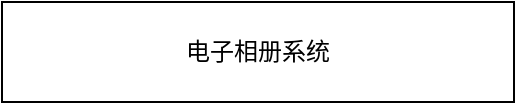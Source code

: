 <mxfile version="22.0.8" type="github">
  <diagram name="第 1 页" id="fRhKLT-5LVwipsHS6PyS">
    <mxGraphModel dx="976" dy="605" grid="0" gridSize="10" guides="1" tooltips="1" connect="1" arrows="1" fold="1" page="1" pageScale="1" pageWidth="1169" pageHeight="827" math="0" shadow="0">
      <root>
        <mxCell id="0" />
        <mxCell id="1" parent="0" />
        <mxCell id="iQ2heyyFukv6lMNL8AU1-1" value="电子相册系统" style="rounded=0;whiteSpace=wrap;html=1;" vertex="1" parent="1">
          <mxGeometry x="415" y="54" width="256" height="50" as="geometry" />
        </mxCell>
      </root>
    </mxGraphModel>
  </diagram>
</mxfile>
